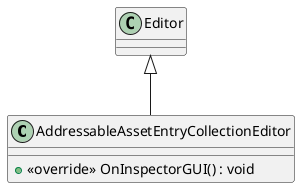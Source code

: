 @startuml
class AddressableAssetEntryCollectionEditor {
    + <<override>> OnInspectorGUI() : void
}
Editor <|-- AddressableAssetEntryCollectionEditor
@enduml

